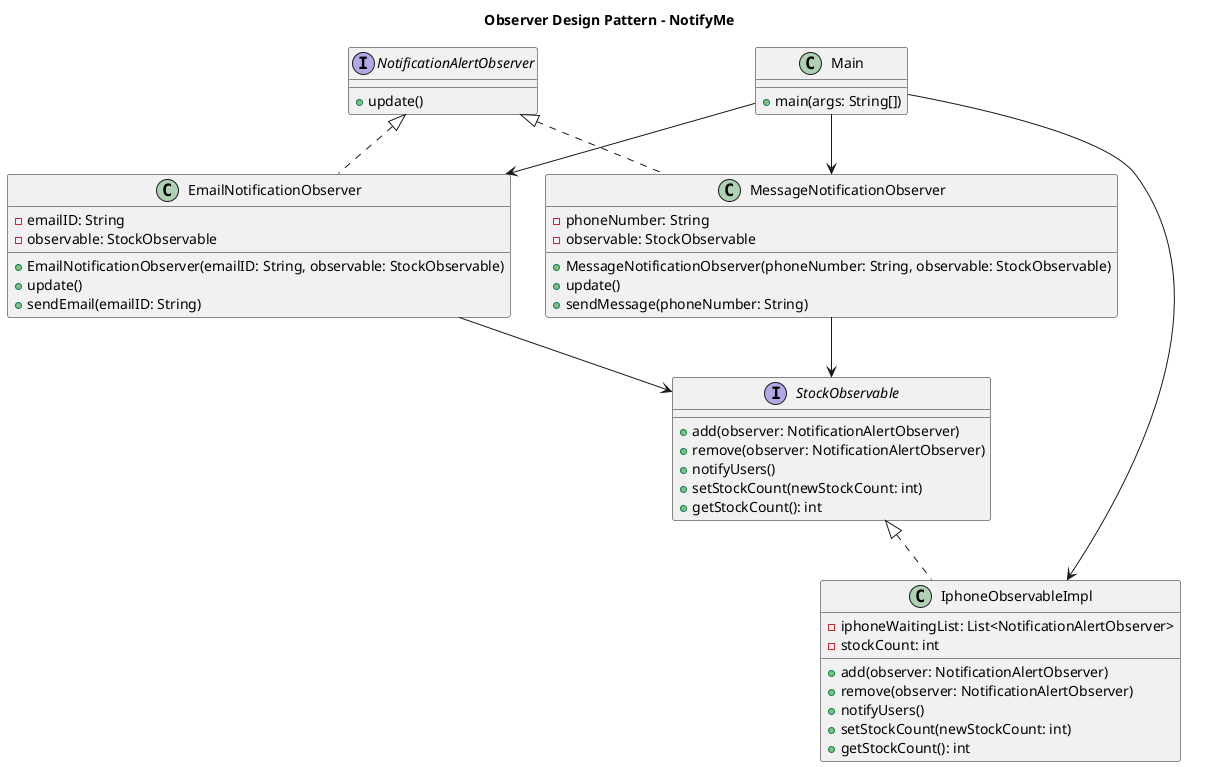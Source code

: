 @startuml Observer
title Observer Design Pattern - NotifyMe

' Interfaces
interface NotificationAlertObserver {
    +update()
}

interface StockObservable {
    +add(observer: NotificationAlertObserver)
    +remove(observer: NotificationAlertObserver)
    +notifyUsers()
    +setStockCount(newStockCount: int)
    +getStockCount(): int
}

' Concrete Observer - Email
class EmailNotificationObserver {
    -emailID: String
    -observable: StockObservable
    +EmailNotificationObserver(emailID: String, observable: StockObservable)
    +update()
    +sendEmail(emailID: String)
}

' Concrete Observer - SMS
class MessageNotificationObserver {
    -phoneNumber: String
    -observable: StockObservable
    +MessageNotificationObserver(phoneNumber: String, observable: StockObservable)
    +update()
    +sendMessage(phoneNumber: String)
}

' Observable Implementation
class IphoneObservableImpl {
    -iphoneWaitingList: List<NotificationAlertObserver>
    -stockCount: int
    +add(observer: NotificationAlertObserver)
    +remove(observer: NotificationAlertObserver)
    +notifyUsers()
    +setStockCount(newStockCount: int)
    +getStockCount(): int
}

' Main driver class
class Main {
    +main(args: String[])
}

' Inheritance Relationships
NotificationAlertObserver <|.. EmailNotificationObserver
NotificationAlertObserver <|.. MessageNotificationObserver

StockObservable <|.. IphoneObservableImpl

' Associations
EmailNotificationObserver --> StockObservable
MessageNotificationObserver --> StockObservable

Main --> IphoneObservableImpl
Main --> EmailNotificationObserver
Main --> MessageNotificationObserver

@enduml
